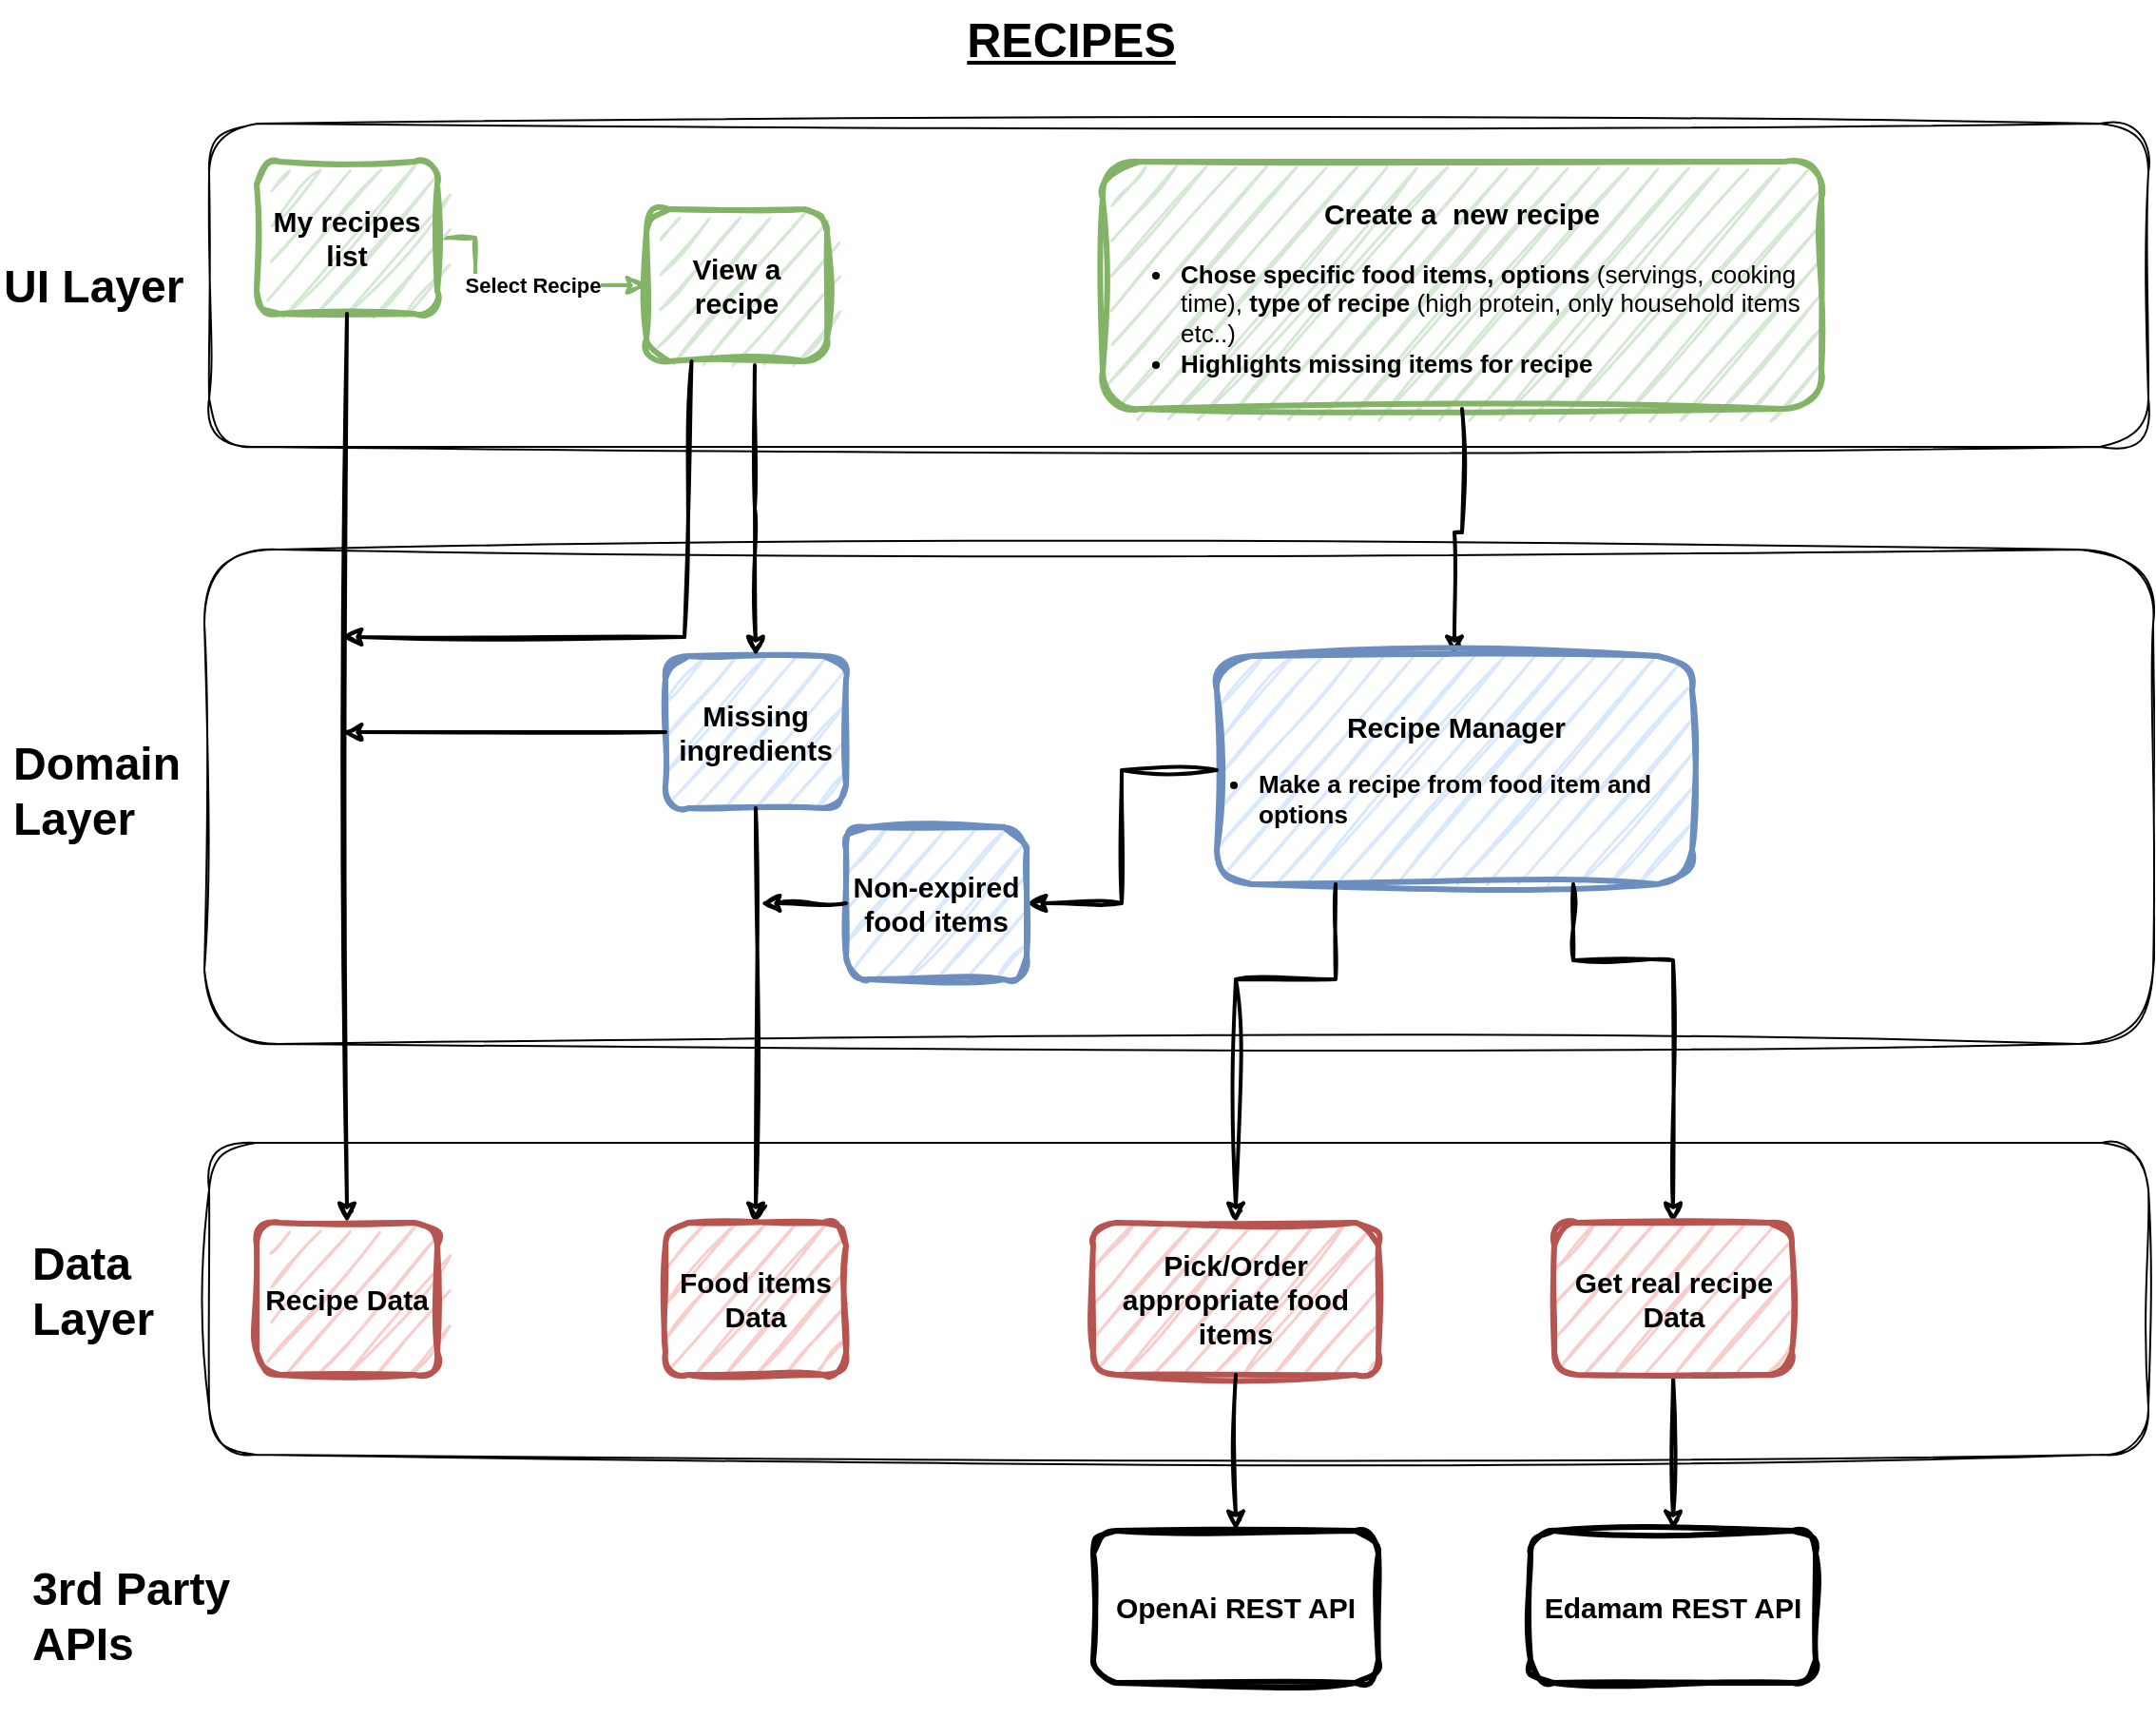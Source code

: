 <mxfile version="24.7.17" pages="3">
  <diagram name="Recipes" id="5f0bae14-7c28-e335-631c-24af17079c00">
    <mxGraphModel dx="1793" dy="1134" grid="1" gridSize="10" guides="1" tooltips="1" connect="1" arrows="1" fold="1" page="1" pageScale="1" pageWidth="1169" pageHeight="827" background="none" math="0" shadow="0">
      <root>
        <mxCell id="0" />
        <mxCell id="1" parent="0" />
        <mxCell id="2UMnR_WibWzh6iIHSxyf-1" value="" style="rounded=1;whiteSpace=wrap;html=1;sketch=1;curveFitting=1;jiggle=2;" vertex="1" parent="1">
          <mxGeometry x="122" y="80" width="1020" height="170" as="geometry" />
        </mxCell>
        <mxCell id="kBmUnrdPFpruGlUo7dz6-3" value="&lt;h1 style=&quot;margin-top: 0px;&quot;&gt;&lt;font&gt;UI Layer&lt;/font&gt;&lt;/h1&gt;" style="text;html=1;whiteSpace=wrap;overflow=hidden;rounded=0;sketch=1;curveFitting=1;jiggle=2;fontFamily=Helvetica;" vertex="1" parent="1">
          <mxGeometry x="12" y="145" width="160" height="40" as="geometry" />
        </mxCell>
        <mxCell id="kBmUnrdPFpruGlUo7dz6-4" value="" style="rounded=1;whiteSpace=wrap;html=1;sketch=1;curveFitting=1;jiggle=2;" vertex="1" parent="1">
          <mxGeometry x="119.5" y="304" width="1025" height="260" as="geometry" />
        </mxCell>
        <mxCell id="kBmUnrdPFpruGlUo7dz6-5" value="&lt;h1 style=&quot;margin-top: 0px;&quot;&gt;Domain Layer&lt;/h1&gt;" style="text;html=1;whiteSpace=wrap;overflow=hidden;rounded=0;" vertex="1" parent="1">
          <mxGeometry x="17" y="396" width="160" height="76" as="geometry" />
        </mxCell>
        <mxCell id="kBmUnrdPFpruGlUo7dz6-6" value="" style="rounded=1;whiteSpace=wrap;html=1;sketch=1;curveFitting=1;jiggle=2;" vertex="1" parent="1">
          <mxGeometry x="122" y="616" width="1020" height="164" as="geometry" />
        </mxCell>
        <mxCell id="kBmUnrdPFpruGlUo7dz6-7" value="&lt;h1 style=&quot;margin-top: 0px;&quot;&gt;Data Layer&amp;nbsp;&lt;/h1&gt;" style="text;html=1;whiteSpace=wrap;overflow=hidden;rounded=0;" vertex="1" parent="1">
          <mxGeometry x="27" y="658.5" width="120" height="85" as="geometry" />
        </mxCell>
        <mxCell id="kBmUnrdPFpruGlUo7dz6-34" style="edgeStyle=orthogonalEdgeStyle;rounded=0;orthogonalLoop=1;jettySize=auto;html=1;entryX=0;entryY=0.5;entryDx=0;entryDy=0;strokeWidth=2;fillColor=#d5e8d4;strokeColor=#82b366;sketch=1;curveFitting=1;jiggle=2;" edge="1" parent="1" source="kBmUnrdPFpruGlUo7dz6-8" target="kBmUnrdPFpruGlUo7dz6-11">
          <mxGeometry relative="1" as="geometry">
            <Array as="points">
              <mxPoint x="262" y="140" />
              <mxPoint x="262" y="165" />
            </Array>
          </mxGeometry>
        </mxCell>
        <mxCell id="kBmUnrdPFpruGlUo7dz6-35" value="&lt;b&gt;Select Recipe&lt;/b&gt;" style="edgeLabel;html=1;align=center;verticalAlign=middle;resizable=0;points=[];" vertex="1" connectable="0" parent="kBmUnrdPFpruGlUo7dz6-34">
          <mxGeometry x="-0.289" relative="1" as="geometry">
            <mxPoint x="27" as="offset" />
          </mxGeometry>
        </mxCell>
        <mxCell id="kBmUnrdPFpruGlUo7dz6-8" value="&lt;h3 style=&quot;font-size: 15px;&quot;&gt;My recipes list&lt;/h3&gt;" style="rounded=1;whiteSpace=wrap;html=1;fillColor=#d5e8d4;strokeColor=#82b366;fillStyle=hatch;strokeWidth=3;perimeterSpacing=0;sketch=1;curveFitting=1;jiggle=2;" vertex="1" parent="1">
          <mxGeometry x="147" y="100" width="95" height="80" as="geometry" />
        </mxCell>
        <mxCell id="kBmUnrdPFpruGlUo7dz6-9" value="&lt;h3 style=&quot;font-size: 15px;&quot;&gt;Recipe Data&lt;/h3&gt;" style="rounded=1;whiteSpace=wrap;html=1;fillColor=#f8cecc;strokeColor=#b85450;fillStyle=hatch;strokeWidth=3;perimeterSpacing=0;sketch=1;curveFitting=1;jiggle=2;" vertex="1" parent="1">
          <mxGeometry x="147" y="658" width="95" height="80" as="geometry" />
        </mxCell>
        <mxCell id="kBmUnrdPFpruGlUo7dz6-10" value="" style="endArrow=classic;html=1;rounded=0;entryX=0.5;entryY=0;entryDx=0;entryDy=0;spacingTop=0;fontSize=1;horizontal=1;strokeWidth=2;endSize=6;startSize=5;jumpSize=6;sketch=1;curveFitting=1;jiggle=2;exitX=0.5;exitY=1;exitDx=0;exitDy=0;sourcePerimeterSpacing=0;" edge="1" parent="1" source="kBmUnrdPFpruGlUo7dz6-8" target="kBmUnrdPFpruGlUo7dz6-9">
          <mxGeometry width="50" height="50" relative="1" as="geometry">
            <mxPoint x="492" y="380" as="sourcePoint" />
            <mxPoint x="192" y="290" as="targetPoint" />
            <Array as="points" />
          </mxGeometry>
        </mxCell>
        <mxCell id="kBmUnrdPFpruGlUo7dz6-11" value="&lt;h3 style=&quot;font-size: 15px;&quot;&gt;View a recipe&lt;/h3&gt;" style="rounded=1;whiteSpace=wrap;html=1;fillColor=#d5e8d4;strokeColor=#82b366;fillStyle=hatch;strokeWidth=3;perimeterSpacing=0;sketch=1;curveFitting=1;jiggle=2;" vertex="1" parent="1">
          <mxGeometry x="352" y="125" width="95" height="80" as="geometry" />
        </mxCell>
        <mxCell id="kBmUnrdPFpruGlUo7dz6-14" value="&lt;h3 style=&quot;font-size: 15px;&quot;&gt;Missing ingredients&lt;/h3&gt;" style="rounded=1;whiteSpace=wrap;html=1;fillColor=#dae8fc;strokeColor=#6c8ebf;fillStyle=hatch;strokeWidth=3;perimeterSpacing=0;sketch=1;curveFitting=1;jiggle=2;" vertex="1" parent="1">
          <mxGeometry x="362" y="360" width="95" height="80" as="geometry" />
        </mxCell>
        <mxCell id="kBmUnrdPFpruGlUo7dz6-33" style="edgeStyle=orthogonalEdgeStyle;rounded=0;orthogonalLoop=1;jettySize=auto;html=1;strokeWidth=2;sketch=1;curveFitting=1;jiggle=2;exitX=0.5;exitY=1;exitDx=0;exitDy=0;" edge="1" parent="1" source="kBmUnrdPFpruGlUo7dz6-14" target="kBmUnrdPFpruGlUo7dz6-16">
          <mxGeometry relative="1" as="geometry" />
        </mxCell>
        <mxCell id="kBmUnrdPFpruGlUo7dz6-16" value="&lt;h3 style=&quot;font-size: 15px;&quot;&gt;Food items Data&lt;/h3&gt;" style="rounded=1;whiteSpace=wrap;html=1;fillColor=#f8cecc;strokeColor=#b85450;fillStyle=hatch;strokeWidth=3;perimeterSpacing=0;sketch=1;curveFitting=1;jiggle=2;" vertex="1" parent="1">
          <mxGeometry x="362" y="658" width="95" height="80" as="geometry" />
        </mxCell>
        <mxCell id="kBmUnrdPFpruGlUo7dz6-21" value="&lt;h3 style=&quot;font-size: 15px;&quot;&gt;Create a&amp;nbsp; new recipe&lt;/h3&gt;&lt;div style=&quot;font-size: 13px;&quot;&gt;&lt;ul style=&quot;&quot;&gt;&lt;li style=&quot;text-align: left;&quot;&gt;&lt;b&gt;Chose specific food items,&lt;/b&gt;&lt;b style=&quot;background-color: initial;&quot;&gt;&amp;nbsp;options&amp;nbsp;&lt;/b&gt;&lt;span style=&quot;background-color: initial;&quot;&gt;(servings, cooking time),&lt;/span&gt;&lt;b style=&quot;background-color: initial;&quot;&gt; type of recipe&lt;/b&gt;&lt;span style=&quot;background-color: initial;&quot;&gt;&amp;nbsp;&lt;/span&gt;&lt;span style=&quot;background-color: initial;&quot;&gt;(high protein, only household items etc..)&lt;/span&gt;&lt;/li&gt;&lt;li style=&quot;text-align: left;&quot;&gt;&lt;span style=&quot;background-color: initial;&quot;&gt;&lt;b&gt;Highlights missing items for recipe&lt;/b&gt;&lt;/span&gt;&lt;/li&gt;&lt;/ul&gt;&lt;/div&gt;" style="rounded=1;whiteSpace=wrap;html=1;fillColor=#d5e8d4;strokeColor=#82b366;fillStyle=hatch;strokeWidth=3;perimeterSpacing=0;sketch=1;curveFitting=1;jiggle=2;" vertex="1" parent="1">
          <mxGeometry x="592" y="100" width="378" height="130" as="geometry" />
        </mxCell>
        <mxCell id="kBmUnrdPFpruGlUo7dz6-45" style="edgeStyle=orthogonalEdgeStyle;rounded=0;orthogonalLoop=1;jettySize=auto;html=1;strokeWidth=2;sketch=1;curveFitting=1;jiggle=2;exitX=0.5;exitY=1;exitDx=0;exitDy=0;" edge="1" parent="1" source="kBmUnrdPFpruGlUo7dz6-21" target="kBmUnrdPFpruGlUo7dz6-22">
          <mxGeometry relative="1" as="geometry" />
        </mxCell>
        <mxCell id="kBmUnrdPFpruGlUo7dz6-22" value="&lt;h3 style=&quot;&quot;&gt;&lt;div style=&quot;&quot;&gt;&lt;div style=&quot;text-align: center;&quot;&gt;&lt;span style=&quot;background-color: initial;&quot;&gt;&lt;font style=&quot;font-size: 15px;&quot;&gt;Recipe Manager&lt;/font&gt;&lt;/span&gt;&lt;/div&gt;&lt;ul style=&quot;font-size: 13px; padding-left: 20px;&quot;&gt;&lt;li style=&quot;&quot;&gt;Make a recipe from food item and options&lt;/li&gt;&lt;/ul&gt;&lt;/div&gt;&lt;/h3&gt;" style="rounded=1;whiteSpace=wrap;html=1;fillColor=#dae8fc;strokeColor=#6c8ebf;fillStyle=hatch;strokeWidth=3;perimeterSpacing=0;sketch=1;curveFitting=1;jiggle=2;align=left;" vertex="1" parent="1">
          <mxGeometry x="652" y="360" width="250" height="120" as="geometry" />
        </mxCell>
        <mxCell id="kBmUnrdPFpruGlUo7dz6-24" value="" style="endArrow=classic;html=1;rounded=0;sketch=1;curveFitting=1;jiggle=2;strokeWidth=2;exitX=0;exitY=0.5;exitDx=0;exitDy=0;" edge="1" parent="1" source="kBmUnrdPFpruGlUo7dz6-14">
          <mxGeometry width="50" height="50" relative="1" as="geometry">
            <mxPoint x="270" y="424" as="sourcePoint" />
            <mxPoint x="192" y="400" as="targetPoint" />
          </mxGeometry>
        </mxCell>
        <mxCell id="kBmUnrdPFpruGlUo7dz6-26" value="" style="endArrow=classic;html=1;rounded=0;entryX=0.25;entryY=1;entryDx=0;entryDy=0;strokeWidth=2;sketch=1;curveFitting=1;jiggle=2;exitX=0.25;exitY=1;exitDx=0;exitDy=0;" edge="1" parent="1" source="kBmUnrdPFpruGlUo7dz6-11">
          <mxGeometry width="50" height="50" relative="1" as="geometry">
            <mxPoint x="572" y="450" as="sourcePoint" />
            <mxPoint x="192" y="350" as="targetPoint" />
            <Array as="points">
              <mxPoint x="372" y="350" />
            </Array>
          </mxGeometry>
        </mxCell>
        <mxCell id="kBmUnrdPFpruGlUo7dz6-32" style="edgeStyle=orthogonalEdgeStyle;rounded=0;orthogonalLoop=1;jettySize=auto;html=1;strokeWidth=2;sketch=1;curveFitting=1;jiggle=2;exitX=0.6;exitY=1.025;exitDx=0;exitDy=0;exitPerimeter=0;" edge="1" parent="1" source="kBmUnrdPFpruGlUo7dz6-11" target="kBmUnrdPFpruGlUo7dz6-14">
          <mxGeometry relative="1" as="geometry" />
        </mxCell>
        <mxCell id="kBmUnrdPFpruGlUo7dz6-43" style="edgeStyle=orthogonalEdgeStyle;rounded=0;orthogonalLoop=1;jettySize=auto;html=1;strokeWidth=2;sketch=1;curveFitting=1;jiggle=2;exitX=0.25;exitY=1;exitDx=0;exitDy=0;" edge="1" parent="1" source="kBmUnrdPFpruGlUo7dz6-22" target="kBmUnrdPFpruGlUo7dz6-36">
          <mxGeometry relative="1" as="geometry">
            <Array as="points">
              <mxPoint x="715" y="530" />
              <mxPoint x="662" y="530" />
            </Array>
          </mxGeometry>
        </mxCell>
        <mxCell id="kBmUnrdPFpruGlUo7dz6-36" value="&lt;h3 style=&quot;font-size: 15px;&quot;&gt;&lt;span style=&quot;text-align: left;&quot;&gt;Pick/Order appropriate food items&lt;/span&gt;&lt;br&gt;&lt;/h3&gt;" style="rounded=1;whiteSpace=wrap;html=1;fillColor=#f8cecc;strokeColor=#b85450;fillStyle=hatch;strokeWidth=3;perimeterSpacing=0;sketch=1;curveFitting=1;jiggle=2;" vertex="1" parent="1">
          <mxGeometry x="587" y="658" width="150" height="80" as="geometry" />
        </mxCell>
        <mxCell id="kBmUnrdPFpruGlUo7dz6-37" value="&lt;h1 style=&quot;margin-top: 0px;&quot;&gt;3rd Party APIs&lt;/h1&gt;" style="text;html=1;whiteSpace=wrap;overflow=hidden;rounded=0;" vertex="1" parent="1">
          <mxGeometry x="27" y="830" width="120" height="85" as="geometry" />
        </mxCell>
        <mxCell id="kBmUnrdPFpruGlUo7dz6-39" style="edgeStyle=orthogonalEdgeStyle;rounded=0;orthogonalLoop=1;jettySize=auto;html=1;strokeWidth=2;sketch=1;curveFitting=1;jiggle=2;exitX=0.5;exitY=1;exitDx=0;exitDy=0;" edge="1" parent="1" source="kBmUnrdPFpruGlUo7dz6-36" target="kBmUnrdPFpruGlUo7dz6-38">
          <mxGeometry relative="1" as="geometry" />
        </mxCell>
        <mxCell id="kBmUnrdPFpruGlUo7dz6-38" value="&lt;h3 style=&quot;font-size: 15px;&quot;&gt;OpenAi REST API&lt;/h3&gt;" style="rounded=1;whiteSpace=wrap;html=1;fillStyle=hatch;strokeWidth=3;perimeterSpacing=0;sketch=1;curveFitting=1;jiggle=2;" vertex="1" parent="1">
          <mxGeometry x="587" y="820" width="150" height="80" as="geometry" />
        </mxCell>
        <mxCell id="kBmUnrdPFpruGlUo7dz6-42" style="edgeStyle=orthogonalEdgeStyle;rounded=0;orthogonalLoop=1;jettySize=auto;html=1;strokeWidth=2;sketch=1;curveFitting=1;jiggle=2;exitX=0.5;exitY=1;exitDx=0;exitDy=0;" edge="1" parent="1" source="kBmUnrdPFpruGlUo7dz6-41" target="kBmUnrdPFpruGlUo7dz6-40">
          <mxGeometry relative="1" as="geometry" />
        </mxCell>
        <mxCell id="kBmUnrdPFpruGlUo7dz6-40" value="&lt;h3 style=&quot;font-size: 15px;&quot;&gt;&lt;span style=&quot;background-color: initial;&quot;&gt;Edamam REST API&lt;/span&gt;&lt;br&gt;&lt;/h3&gt;" style="rounded=1;whiteSpace=wrap;html=1;fillStyle=hatch;strokeWidth=3;perimeterSpacing=0;sketch=1;curveFitting=1;jiggle=2;" vertex="1" parent="1">
          <mxGeometry x="817" y="820" width="150" height="80" as="geometry" />
        </mxCell>
        <mxCell id="kBmUnrdPFpruGlUo7dz6-44" style="edgeStyle=orthogonalEdgeStyle;rounded=0;orthogonalLoop=1;jettySize=auto;html=1;strokeWidth=2;sketch=1;curveFitting=1;jiggle=2;exitX=0.75;exitY=1;exitDx=0;exitDy=0;" edge="1" parent="1" source="kBmUnrdPFpruGlUo7dz6-22" target="kBmUnrdPFpruGlUo7dz6-41">
          <mxGeometry relative="1" as="geometry">
            <Array as="points">
              <mxPoint x="840" y="520" />
              <mxPoint x="892" y="520" />
            </Array>
          </mxGeometry>
        </mxCell>
        <mxCell id="kBmUnrdPFpruGlUo7dz6-41" value="&lt;h3 style=&quot;font-size: 15px;&quot;&gt;&lt;span style=&quot;text-align: left;&quot;&gt;Get real recipe Data&lt;/span&gt;&lt;br&gt;&lt;/h3&gt;" style="rounded=1;whiteSpace=wrap;html=1;fillColor=#f8cecc;strokeColor=#b85450;fillStyle=hatch;strokeWidth=3;perimeterSpacing=0;sketch=1;curveFitting=1;jiggle=2;" vertex="1" parent="1">
          <mxGeometry x="829.5" y="658" width="125" height="80" as="geometry" />
        </mxCell>
        <mxCell id="kBmUnrdPFpruGlUo7dz6-48" style="edgeStyle=orthogonalEdgeStyle;rounded=0;orthogonalLoop=1;jettySize=auto;html=1;strokeWidth=2;sketch=1;curveFitting=1;jiggle=2;exitX=0;exitY=0.5;exitDx=0;exitDy=0;" edge="1" parent="1" source="kBmUnrdPFpruGlUo7dz6-22" target="kBmUnrdPFpruGlUo7dz6-46">
          <mxGeometry relative="1" as="geometry" />
        </mxCell>
        <mxCell id="kBmUnrdPFpruGlUo7dz6-46" value="&lt;h3 style=&quot;font-size: 15px;&quot;&gt;Non-expired food items&lt;/h3&gt;" style="rounded=1;whiteSpace=wrap;html=1;fillColor=#dae8fc;strokeColor=#6c8ebf;fillStyle=hatch;strokeWidth=3;perimeterSpacing=0;sketch=1;curveFitting=1;jiggle=2;" vertex="1" parent="1">
          <mxGeometry x="457" y="450" width="95" height="80" as="geometry" />
        </mxCell>
        <mxCell id="kBmUnrdPFpruGlUo7dz6-47" value="" style="endArrow=classic;html=1;rounded=0;entryX=0;entryY=0.5;entryDx=0;entryDy=0;strokeWidth=2;sketch=1;curveFitting=1;jiggle=2;exitX=0;exitY=0.5;exitDx=0;exitDy=0;" edge="1" parent="1" source="kBmUnrdPFpruGlUo7dz6-46">
          <mxGeometry width="50" height="50" relative="1" as="geometry">
            <mxPoint x="712" y="480" as="sourcePoint" />
            <mxPoint x="412" y="490" as="targetPoint" />
          </mxGeometry>
        </mxCell>
        <mxCell id="kBmUnrdPFpruGlUo7dz6-49" value="&lt;span style=&quot;font-size: 25px;&quot;&gt;RECIPES&lt;/span&gt;" style="text;html=1;align=center;verticalAlign=middle;resizable=0;points=[];autosize=1;strokeColor=none;fillColor=none;fontSize=25;fontStyle=5" vertex="1" parent="1">
          <mxGeometry x="510" y="15" width="130" height="40" as="geometry" />
        </mxCell>
      </root>
    </mxGraphModel>
  </diagram>
  <diagram id="EQAx6T4KS5A-mvEifLoN" name="Overview">
    <mxGraphModel dx="819" dy="518" grid="1" gridSize="10" guides="1" tooltips="1" connect="1" arrows="1" fold="1" page="1" pageScale="1" pageWidth="1169" pageHeight="827" math="0" shadow="0">
      <root>
        <mxCell id="0" />
        <mxCell id="1" parent="0" />
        <mxCell id="lAnkNxIDWEyGrCfgzlGp-1" value="" style="rounded=1;whiteSpace=wrap;html=1;sketch=1;curveFitting=1;jiggle=2;" vertex="1" parent="1">
          <mxGeometry x="122" y="80" width="1020" height="170" as="geometry" />
        </mxCell>
        <mxCell id="lAnkNxIDWEyGrCfgzlGp-2" value="&lt;h1 style=&quot;margin-top: 0px;&quot;&gt;&lt;font&gt;UI Layer&lt;/font&gt;&lt;/h1&gt;" style="text;html=1;whiteSpace=wrap;overflow=hidden;rounded=0;sketch=1;curveFitting=1;jiggle=2;fontFamily=Helvetica;" vertex="1" parent="1">
          <mxGeometry x="12" y="145" width="160" height="40" as="geometry" />
        </mxCell>
        <mxCell id="lAnkNxIDWEyGrCfgzlGp-3" value="" style="rounded=1;whiteSpace=wrap;html=1;sketch=1;curveFitting=1;jiggle=2;" vertex="1" parent="1">
          <mxGeometry x="132" y="304" width="1025" height="260" as="geometry" />
        </mxCell>
        <mxCell id="lAnkNxIDWEyGrCfgzlGp-4" value="&lt;h1 style=&quot;margin-top: 0px;&quot;&gt;Domain Layer&lt;/h1&gt;" style="text;html=1;whiteSpace=wrap;overflow=hidden;rounded=0;" vertex="1" parent="1">
          <mxGeometry x="17" y="396" width="160" height="76" as="geometry" />
        </mxCell>
        <mxCell id="lAnkNxIDWEyGrCfgzlGp-5" value="" style="rounded=1;whiteSpace=wrap;html=1;sketch=1;curveFitting=1;jiggle=2;" vertex="1" parent="1">
          <mxGeometry x="132" y="616" width="1020" height="164" as="geometry" />
        </mxCell>
        <mxCell id="lAnkNxIDWEyGrCfgzlGp-6" value="&lt;h1 style=&quot;margin-top: 0px;&quot;&gt;Data Layer&amp;nbsp;&lt;/h1&gt;" style="text;html=1;whiteSpace=wrap;overflow=hidden;rounded=0;" vertex="1" parent="1">
          <mxGeometry x="27" y="658.5" width="120" height="85" as="geometry" />
        </mxCell>
        <mxCell id="W9LzZdgJrvjjZh-rB-Qm-1" style="edgeStyle=orthogonalEdgeStyle;rounded=0;orthogonalLoop=1;jettySize=auto;html=1;entryX=0.5;entryY=0;entryDx=0;entryDy=0;strokeWidth=2;sketch=1;curveFitting=1;jiggle=2;" edge="1" parent="1" source="lAnkNxIDWEyGrCfgzlGp-9" target="lAnkNxIDWEyGrCfgzlGp-13">
          <mxGeometry relative="1" as="geometry" />
        </mxCell>
        <mxCell id="lAnkNxIDWEyGrCfgzlGp-9" value="&lt;h3 style=&quot;font-size: 15px;&quot;&gt;Households&lt;/h3&gt;" style="rounded=1;whiteSpace=wrap;html=1;fillColor=#d5e8d4;strokeColor=#82b366;fillStyle=hatch;strokeWidth=3;perimeterSpacing=0;sketch=1;curveFitting=1;jiggle=2;" vertex="1" parent="1">
          <mxGeometry x="181" y="100" width="95" height="80" as="geometry" />
        </mxCell>
        <mxCell id="lAnkNxIDWEyGrCfgzlGp-10" value="&lt;h3 style=&quot;font-size: 15px;&quot;&gt;Household D&lt;span style=&quot;background-color: initial; font-weight: normal;&quot;&gt;ata&lt;/span&gt;&lt;/h3&gt;" style="rounded=1;whiteSpace=wrap;html=1;fillColor=#f8cecc;strokeColor=#b85450;fillStyle=hatch;strokeWidth=3;perimeterSpacing=0;sketch=1;curveFitting=1;jiggle=2;" vertex="1" parent="1">
          <mxGeometry x="181" y="658" width="95" height="80" as="geometry" />
        </mxCell>
        <mxCell id="W9LzZdgJrvjjZh-rB-Qm-2" style="edgeStyle=orthogonalEdgeStyle;rounded=0;orthogonalLoop=1;jettySize=auto;html=1;entryX=0.5;entryY=0;entryDx=0;entryDy=0;strokeWidth=2;sketch=1;curveFitting=1;jiggle=2;" edge="1" parent="1" source="lAnkNxIDWEyGrCfgzlGp-13" target="lAnkNxIDWEyGrCfgzlGp-10">
          <mxGeometry relative="1" as="geometry" />
        </mxCell>
        <mxCell id="lAnkNxIDWEyGrCfgzlGp-13" value="&lt;h3 style=&quot;font-size: 15px;&quot;&gt;&lt;ul style=&quot;padding-left: 20px;&quot;&gt;&lt;li&gt;Modify household&lt;/li&gt;&lt;li&gt;Add household&lt;/li&gt;&lt;/ul&gt;&lt;/h3&gt;" style="rounded=1;whiteSpace=wrap;html=1;fillColor=#dae8fc;strokeColor=#6c8ebf;fillStyle=hatch;strokeWidth=3;perimeterSpacing=0;sketch=1;curveFitting=1;jiggle=2;align=left;" vertex="1" parent="1">
          <mxGeometry x="147" y="392" width="163" height="80" as="geometry" />
        </mxCell>
        <mxCell id="lAnkNxIDWEyGrCfgzlGp-15" value="&lt;h3 style=&quot;font-size: 15px;&quot;&gt;Food items Data&lt;/h3&gt;" style="rounded=1;whiteSpace=wrap;html=1;fillColor=#f8cecc;strokeColor=#b85450;fillStyle=hatch;strokeWidth=3;perimeterSpacing=0;sketch=1;curveFitting=1;jiggle=2;" vertex="1" parent="1">
          <mxGeometry x="383.5" y="658" width="95" height="80" as="geometry" />
        </mxCell>
        <mxCell id="lAnkNxIDWEyGrCfgzlGp-34" value="&lt;span style=&quot;font-size: 25px;&quot;&gt;OVERVIEW&lt;/span&gt;" style="text;html=1;align=center;verticalAlign=middle;resizable=0;points=[];autosize=1;strokeColor=none;fillColor=none;fontSize=25;fontStyle=5" vertex="1" parent="1">
          <mxGeometry x="495" y="15" width="160" height="40" as="geometry" />
        </mxCell>
        <mxCell id="YfQNQKK6J76rFnjM2ni2-4" style="edgeStyle=orthogonalEdgeStyle;rounded=0;orthogonalLoop=1;jettySize=auto;html=1;strokeWidth=2;sketch=1;curveFitting=1;jiggle=2;" edge="1" parent="1" source="YfQNQKK6J76rFnjM2ni2-3" target="lAnkNxIDWEyGrCfgzlGp-15">
          <mxGeometry relative="1" as="geometry" />
        </mxCell>
        <mxCell id="YfQNQKK6J76rFnjM2ni2-3" value="&lt;h3 style=&quot;text-align: center; font-size: 15px;&quot;&gt;List food items&lt;/h3&gt;&lt;div&gt;&lt;ul style=&quot;padding-left: 20px;&quot;&gt;&lt;li&gt;&lt;b&gt;Filters&lt;/b&gt;: (decreasing expriy date food category etc.)&lt;/li&gt;&lt;li&gt;&lt;b&gt;Search bar&lt;/b&gt;&lt;/li&gt;&lt;li&gt;&lt;b&gt;Add new food item&lt;/b&gt;&lt;/li&gt;&lt;/ul&gt;&lt;/div&gt;" style="rounded=1;whiteSpace=wrap;html=1;fillColor=#d5e8d4;strokeColor=#82b366;fillStyle=hatch;strokeWidth=3;perimeterSpacing=0;sketch=1;curveFitting=1;jiggle=2;align=left;" vertex="1" parent="1">
          <mxGeometry x="326" y="110" width="210" height="100" as="geometry" />
        </mxCell>
        <mxCell id="YfQNQKK6J76rFnjM2ni2-5" style="edgeStyle=orthogonalEdgeStyle;rounded=0;orthogonalLoop=1;jettySize=auto;html=1;entryX=0.5;entryY=0;entryDx=0;entryDy=0;strokeWidth=2;sketch=1;curveFitting=1;jiggle=2;" edge="1" source="YfQNQKK6J76rFnjM2ni2-6" target="YfQNQKK6J76rFnjM2ni2-7" parent="1">
          <mxGeometry relative="1" as="geometry">
            <mxPoint x="837.5" y="402.0" as="targetPoint" />
          </mxGeometry>
        </mxCell>
        <mxCell id="YfQNQKK6J76rFnjM2ni2-6" value="&lt;h3 style=&quot;font-size: 15px;&quot;&gt;Profile&lt;/h3&gt;" style="rounded=1;whiteSpace=wrap;html=1;fillColor=#d5e8d4;strokeColor=#82b366;fillStyle=hatch;strokeWidth=3;perimeterSpacing=0;sketch=1;curveFitting=1;jiggle=2;" vertex="1" parent="1">
          <mxGeometry x="790" y="120" width="95" height="80" as="geometry" />
        </mxCell>
        <mxCell id="YfQNQKK6J76rFnjM2ni2-7" value="&lt;h3 style=&quot;font-size: 15px;&quot;&gt;Profile&amp;nbsp;&lt;span style=&quot;background-color: initial;&quot;&gt;Data&lt;/span&gt;&lt;/h3&gt;" style="rounded=1;whiteSpace=wrap;html=1;fillColor=#f8cecc;strokeColor=#b85450;fillStyle=hatch;strokeWidth=3;perimeterSpacing=0;sketch=1;curveFitting=1;jiggle=2;align=center;" vertex="1" parent="1">
          <mxGeometry x="790" y="658" width="95" height="80" as="geometry" />
        </mxCell>
        <mxCell id="4rJUNRvopHZCuv8tL1Gv-1" value="&lt;h3 style=&quot;font-size: 15px;&quot;&gt;Food items Data&lt;/h3&gt;" style="rounded=1;whiteSpace=wrap;html=1;fillColor=#f8cecc;strokeColor=#b85450;fillStyle=hatch;strokeWidth=3;perimeterSpacing=0;sketch=1;curveFitting=1;jiggle=2;" vertex="1" parent="1">
          <mxGeometry x="617.5" y="658" width="95" height="80" as="geometry" />
        </mxCell>
        <mxCell id="4rJUNRvopHZCuv8tL1Gv-2" style="edgeStyle=orthogonalEdgeStyle;rounded=0;orthogonalLoop=1;jettySize=auto;html=1;strokeWidth=2;sketch=1;curveFitting=1;jiggle=2;" edge="1" source="4rJUNRvopHZCuv8tL1Gv-3" target="4rJUNRvopHZCuv8tL1Gv-1" parent="1">
          <mxGeometry relative="1" as="geometry" />
        </mxCell>
        <mxCell id="4rJUNRvopHZCuv8tL1Gv-3" value="&lt;h3 style=&quot;text-align: center; font-size: 15px;&quot;&gt;List recipes&lt;/h3&gt;&lt;div&gt;&lt;ul style=&quot;padding-left: 20px;&quot;&gt;&lt;li&gt;&lt;b&gt;Filters&lt;/b&gt;: (missing ingredients, vegan etc.)&lt;/li&gt;&lt;li&gt;&lt;b&gt;Search bar&lt;/b&gt;&lt;/li&gt;&lt;li&gt;&lt;b&gt;Add new recipe&lt;/b&gt;&lt;/li&gt;&lt;/ul&gt;&lt;/div&gt;" style="rounded=1;whiteSpace=wrap;html=1;fillColor=#d5e8d4;strokeColor=#82b366;fillStyle=hatch;strokeWidth=3;perimeterSpacing=0;sketch=1;curveFitting=1;jiggle=2;align=left;" vertex="1" parent="1">
          <mxGeometry x="560" y="110" width="210" height="100" as="geometry" />
        </mxCell>
      </root>
    </mxGraphModel>
  </diagram>
  <diagram id="2wOUk39KzuTYBzeXpWRB" name="Add Food">
    <mxGraphModel dx="989" dy="626" grid="1" gridSize="10" guides="1" tooltips="1" connect="1" arrows="1" fold="1" page="1" pageScale="1" pageWidth="1169" pageHeight="827" math="0" shadow="0">
      <root>
        <mxCell id="0" />
        <mxCell id="1" parent="0" />
        <mxCell id="eGGhI4YwiIRE583V5EnX-1" value="" style="rounded=1;whiteSpace=wrap;html=1;sketch=1;curveFitting=1;jiggle=2;" vertex="1" parent="1">
          <mxGeometry x="122" y="80" width="1020" height="170" as="geometry" />
        </mxCell>
        <mxCell id="eGGhI4YwiIRE583V5EnX-2" value="&lt;h1 style=&quot;margin-top: 0px;&quot;&gt;&lt;font&gt;UI Layer&lt;/font&gt;&lt;/h1&gt;" style="text;html=1;whiteSpace=wrap;overflow=hidden;rounded=0;sketch=1;curveFitting=1;jiggle=2;fontFamily=Helvetica;" vertex="1" parent="1">
          <mxGeometry x="12" y="145" width="160" height="40" as="geometry" />
        </mxCell>
        <mxCell id="eGGhI4YwiIRE583V5EnX-3" value="" style="rounded=1;whiteSpace=wrap;html=1;sketch=1;curveFitting=1;jiggle=2;" vertex="1" parent="1">
          <mxGeometry x="119.5" y="304" width="1025" height="260" as="geometry" />
        </mxCell>
        <mxCell id="eGGhI4YwiIRE583V5EnX-4" value="&lt;h1 style=&quot;margin-top: 0px;&quot;&gt;Domain Layer&lt;/h1&gt;" style="text;html=1;whiteSpace=wrap;overflow=hidden;rounded=0;" vertex="1" parent="1">
          <mxGeometry x="17" y="396" width="160" height="76" as="geometry" />
        </mxCell>
        <mxCell id="eGGhI4YwiIRE583V5EnX-5" value="" style="rounded=1;whiteSpace=wrap;html=1;sketch=1;curveFitting=1;jiggle=2;" vertex="1" parent="1">
          <mxGeometry x="122" y="616" width="1020" height="164" as="geometry" />
        </mxCell>
        <mxCell id="eGGhI4YwiIRE583V5EnX-6" value="&lt;h1 style=&quot;margin-top: 0px;&quot;&gt;Data Layer&amp;nbsp;&lt;/h1&gt;" style="text;html=1;whiteSpace=wrap;overflow=hidden;rounded=0;" vertex="1" parent="1">
          <mxGeometry x="27" y="658.5" width="120" height="85" as="geometry" />
        </mxCell>
        <mxCell id="eGGhI4YwiIRE583V5EnX-9" value="&lt;h3 style=&quot;font-size: 15px;&quot;&gt;Manually add food item&lt;/h3&gt;&lt;div style=&quot;text-align: left;&quot;&gt;&lt;ul&gt;&lt;li&gt;Input fields for food item&lt;/li&gt;&lt;/ul&gt;&lt;/div&gt;" style="rounded=1;whiteSpace=wrap;html=1;fillColor=#d5e8d4;strokeColor=#82b366;fillStyle=hatch;strokeWidth=3;perimeterSpacing=0;sketch=1;curveFitting=1;jiggle=2;" vertex="1" parent="1">
          <mxGeometry x="147" y="117.5" width="163" height="95" as="geometry" />
        </mxCell>
        <mxCell id="eGGhI4YwiIRE583V5EnX-10" value="&lt;h3 style=&quot;font-size: 15px;&quot;&gt;Food items Data&lt;/h3&gt;" style="rounded=1;whiteSpace=wrap;html=1;fillColor=#f8cecc;strokeColor=#b85450;fillStyle=hatch;strokeWidth=3;perimeterSpacing=0;sketch=1;curveFitting=1;jiggle=2;" vertex="1" parent="1">
          <mxGeometry x="177" y="658" width="95" height="80" as="geometry" />
        </mxCell>
        <mxCell id="eGGhI4YwiIRE583V5EnX-11" value="" style="endArrow=classic;html=1;rounded=0;entryX=0.5;entryY=0;entryDx=0;entryDy=0;spacingTop=0;fontSize=1;horizontal=1;strokeWidth=2;endSize=6;startSize=5;jumpSize=6;sketch=1;curveFitting=1;jiggle=2;exitX=0.5;exitY=1;exitDx=0;exitDy=0;sourcePerimeterSpacing=0;" edge="1" parent="1" source="eGGhI4YwiIRE583V5EnX-9" target="eGGhI4YwiIRE583V5EnX-10">
          <mxGeometry width="50" height="50" relative="1" as="geometry">
            <mxPoint x="492" y="380" as="sourcePoint" />
            <mxPoint x="192" y="290" as="targetPoint" />
            <Array as="points" />
          </mxGeometry>
        </mxCell>
        <mxCell id="eGGhI4YwiIRE583V5EnX-24" value="&lt;h1 style=&quot;margin-top: 0px;&quot;&gt;3rd Party APIs&lt;/h1&gt;" style="text;html=1;whiteSpace=wrap;overflow=hidden;rounded=0;" vertex="1" parent="1">
          <mxGeometry x="27" y="830" width="120" height="85" as="geometry" />
        </mxCell>
        <mxCell id="eGGhI4YwiIRE583V5EnX-34" value="&lt;span style=&quot;font-size: 25px;&quot;&gt;Add Food Item&lt;/span&gt;" style="text;html=1;align=center;verticalAlign=middle;resizable=0;points=[];autosize=1;strokeColor=none;fillColor=none;fontSize=25;fontStyle=5" vertex="1" parent="1">
          <mxGeometry x="480" y="15" width="190" height="40" as="geometry" />
        </mxCell>
        <mxCell id="IHIle1BvaInROvlBWk0Z-2" style="edgeStyle=orthogonalEdgeStyle;rounded=0;orthogonalLoop=1;jettySize=auto;html=1;entryX=0.5;entryY=0;entryDx=0;entryDy=0;strokeWidth=2;sketch=1;curveFitting=1;jiggle=2;" edge="1" parent="1" source="g11BYo_Bknl9xhzB3TaB-2">
          <mxGeometry relative="1" as="geometry">
            <mxPoint x="912" y="309" as="targetPoint" />
          </mxGeometry>
        </mxCell>
        <mxCell id="laX2A3z0bzZdJ9w2xSLV-6" style="edgeStyle=orthogonalEdgeStyle;rounded=0;orthogonalLoop=1;jettySize=auto;html=1;entryX=1;entryY=0.5;entryDx=0;entryDy=0;" edge="1" parent="1" source="g11BYo_Bknl9xhzB3TaB-2" target="laX2A3z0bzZdJ9w2xSLV-3">
          <mxGeometry relative="1" as="geometry" />
        </mxCell>
        <mxCell id="laX2A3z0bzZdJ9w2xSLV-7" value="&lt;font color=&quot;#ff0000&quot;&gt;FOUND&lt;/font&gt;" style="edgeLabel;html=1;align=center;verticalAlign=middle;resizable=0;points=[];" vertex="1" connectable="0" parent="laX2A3z0bzZdJ9w2xSLV-6">
          <mxGeometry x="0.033" y="-1" relative="1" as="geometry">
            <mxPoint as="offset" />
          </mxGeometry>
        </mxCell>
        <mxCell id="g11BYo_Bknl9xhzB3TaB-2" value="&lt;h3 style=&quot;font-size: 15px;&quot;&gt;Scan Barcode&lt;/h3&gt;" style="rounded=1;whiteSpace=wrap;html=1;fillColor=#d5e8d4;strokeColor=#82b366;fillStyle=hatch;strokeWidth=3;perimeterSpacing=0;sketch=1;curveFitting=1;jiggle=2;" vertex="1" parent="1">
          <mxGeometry x="600" y="150" width="95" height="80" as="geometry" />
        </mxCell>
        <mxCell id="g11BYo_Bknl9xhzB3TaB-3" value="&lt;h3 style=&quot;font-size: 15px;&quot;&gt;Food facts Data&lt;/h3&gt;" style="rounded=1;whiteSpace=wrap;html=1;fillColor=#f8cecc;strokeColor=#b85450;fillStyle=hatch;strokeWidth=3;perimeterSpacing=0;sketch=1;curveFitting=1;jiggle=2;align=center;" vertex="1" parent="1">
          <mxGeometry x="460" y="658.5" width="95" height="80" as="geometry" />
        </mxCell>
        <mxCell id="IHIle1BvaInROvlBWk0Z-3" style="edgeStyle=orthogonalEdgeStyle;rounded=0;orthogonalLoop=1;jettySize=auto;html=1;exitX=0;exitY=0.5;exitDx=0;exitDy=0;entryX=1;entryY=0.5;entryDx=0;entryDy=0;fillColor=#d5e8d4;strokeColor=#82b366;strokeWidth=2;sketch=1;curveFitting=1;jiggle=2;" edge="1" parent="1" source="g11BYo_Bknl9xhzB3TaB-2" target="eGGhI4YwiIRE583V5EnX-9">
          <mxGeometry relative="1" as="geometry">
            <Array as="points">
              <mxPoint x="340" y="120" />
              <mxPoint x="340" y="165" />
            </Array>
          </mxGeometry>
        </mxCell>
        <mxCell id="IHIle1BvaInROvlBWk0Z-4" value="&lt;b&gt;&lt;font color=&quot;#ff0000&quot;&gt;Barcode&lt;/font&gt;&lt;/b&gt;&lt;div&gt;&lt;b&gt;&lt;font color=&quot;#ff0000&quot;&gt;&amp;nbsp;NOT FOUND&lt;/font&gt;&lt;/b&gt;&lt;/div&gt;" style="edgeLabel;html=1;align=center;verticalAlign=middle;resizable=0;points=[];" vertex="1" connectable="0" parent="IHIle1BvaInROvlBWk0Z-3">
          <mxGeometry x="-0.021" y="-3" relative="1" as="geometry">
            <mxPoint as="offset" />
          </mxGeometry>
        </mxCell>
        <mxCell id="IHIle1BvaInROvlBWk0Z-1" value="&lt;h3 style=&quot;font-size: 15px;&quot;&gt;Get matching Food Fact Data&lt;/h3&gt;&lt;div&gt;&lt;ul style=&quot;padding-left: 20px;&quot;&gt;&lt;li&gt;Create a Food Item object with the Facts data&lt;/li&gt;&lt;/ul&gt;&lt;/div&gt;" style="rounded=1;whiteSpace=wrap;html=1;fillColor=#dae8fc;strokeColor=#6c8ebf;fillStyle=hatch;strokeWidth=3;perimeterSpacing=0;sketch=1;curveFitting=1;jiggle=2;align=center;" vertex="1" parent="1">
          <mxGeometry x="770" y="299" width="250" height="70" as="geometry" />
        </mxCell>
        <mxCell id="laX2A3z0bzZdJ9w2xSLV-5" style="edgeStyle=orthogonalEdgeStyle;rounded=0;orthogonalLoop=1;jettySize=auto;html=1;exitX=0.5;exitY=1;exitDx=0;exitDy=0;strokeWidth=2;sketch=1;curveFitting=1;jiggle=2;" edge="1" parent="1" source="laX2A3z0bzZdJ9w2xSLV-3">
          <mxGeometry relative="1" as="geometry">
            <mxPoint x="230" y="290" as="targetPoint" />
            <Array as="points">
              <mxPoint x="440" y="290" />
            </Array>
          </mxGeometry>
        </mxCell>
        <mxCell id="laX2A3z0bzZdJ9w2xSLV-3" value="&lt;h3 style=&quot;font-size: 15px;&quot;&gt;Scanned Food Item&lt;/h3&gt;&lt;div&gt;&lt;ul style=&quot;padding-left: 20px;&quot;&gt;&lt;li&gt;complete location and other trivial fields&lt;/li&gt;&lt;/ul&gt;&lt;/div&gt;" style="rounded=1;whiteSpace=wrap;html=1;fillColor=#d5e8d4;strokeColor=#82b366;fillStyle=hatch;strokeWidth=3;perimeterSpacing=0;sketch=1;curveFitting=1;jiggle=2;" vertex="1" parent="1">
          <mxGeometry x="360" y="150" width="180" height="80" as="geometry" />
        </mxCell>
      </root>
    </mxGraphModel>
  </diagram>
</mxfile>

